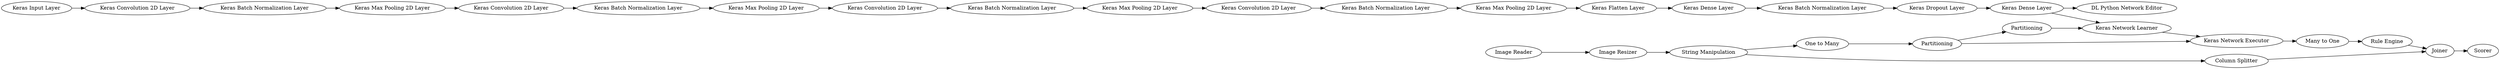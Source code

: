 digraph {
	20 -> 21
	14 -> 17
	21 -> 25
	24 -> 377
	33 -> 19
	2 -> 266
	18 -> 33
	266 -> 267
	1 -> 6
	10 -> 27
	29 -> 14
	2 -> 77
	267 -> 79
	4 -> 263
	265 -> 267
	78 -> 265
	24 -> 312
	77 -> 4
	25 -> 26
	6 -> 2
	16 -> 18
	312 -> 13
	27 -> 9
	31 -> 16
	17 -> 31
	15 -> 29
	26 -> 24
	263 -> 312
	13 -> 78
	8 -> 10
	19 -> 20
	9 -> 15
	4 -> 13
	27 [label="Keras Batch Normalization Layer"]
	263 [label=Partitioning]
	377 [label="DL Python Network Editor"]
	79 [label=Scorer]
	9 [label="Keras Max Pooling 2D Layer"]
	18 [label="Keras Convolution 2D Layer"]
	21 [label="Keras Dense Layer"]
	26 [label="Keras Dropout Layer"]
	8 [label="Keras Input Layer"]
	17 [label="Keras Convolution 2D Layer"]
	19 [label="Keras Max Pooling 2D Layer"]
	78 [label="Many to One"]
	24 [label="Keras Dense Layer"]
	31 [label="Keras Batch Normalization Layer"]
	6 [label="Image Resizer"]
	15 [label="Keras Convolution 2D Layer"]
	25 [label="Keras Batch Normalization Layer"]
	10 [label="Keras Convolution 2D Layer"]
	16 [label="Keras Max Pooling 2D Layer"]
	265 [label="Rule Engine"]
	1 [label="Image Reader"]
	4 [label=Partitioning]
	77 [label="One to Many"]
	14 [label="Keras Max Pooling 2D Layer"]
	266 [label="Column Splitter"]
	20 [label="Keras Flatten Layer"]
	13 [label="Keras Network Executor"]
	267 [label=Joiner]
	29 [label="Keras Batch Normalization Layer"]
	312 [label="Keras Network Learner"]
	33 [label="Keras Batch Normalization Layer"]
	2 [label="String Manipulation"]
	rankdir=LR
}
